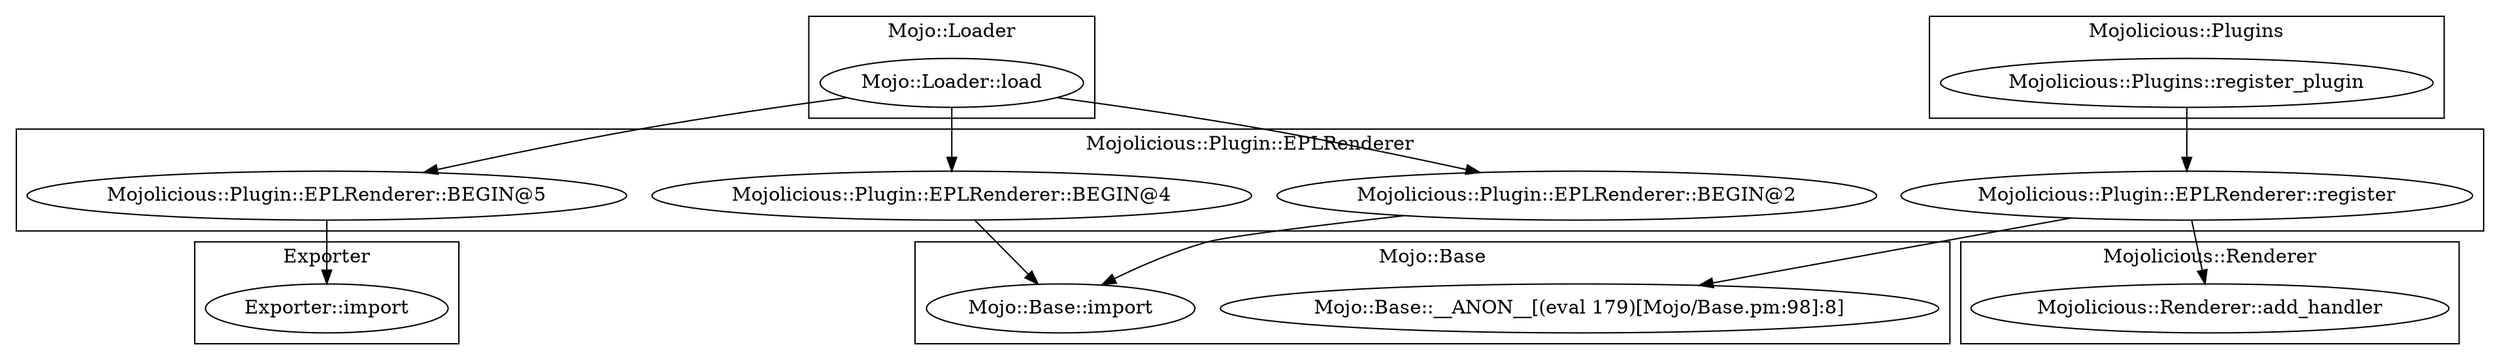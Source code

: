 digraph {
graph [overlap=false]
subgraph cluster_Mojolicious_Plugin_EPLRenderer {
	label="Mojolicious::Plugin::EPLRenderer";
	"Mojolicious::Plugin::EPLRenderer::BEGIN@5";
	"Mojolicious::Plugin::EPLRenderer::BEGIN@2";
	"Mojolicious::Plugin::EPLRenderer::register";
	"Mojolicious::Plugin::EPLRenderer::BEGIN@4";
}
subgraph cluster_Mojolicious_Renderer {
	label="Mojolicious::Renderer";
	"Mojolicious::Renderer::add_handler";
}
subgraph cluster_Exporter {
	label="Exporter";
	"Exporter::import";
}
subgraph cluster_Mojo_Base {
	label="Mojo::Base";
	"Mojo::Base::import";
	"Mojo::Base::__ANON__[(eval 179)[Mojo/Base.pm:98]:8]";
}
subgraph cluster_Mojo_Loader {
	label="Mojo::Loader";
	"Mojo::Loader::load";
}
subgraph cluster_Mojolicious_Plugins {
	label="Mojolicious::Plugins";
	"Mojolicious::Plugins::register_plugin";
}
"Mojolicious::Plugin::EPLRenderer::BEGIN@5" -> "Exporter::import";
"Mojo::Loader::load" -> "Mojolicious::Plugin::EPLRenderer::BEGIN@5";
"Mojolicious::Plugin::EPLRenderer::register" -> "Mojolicious::Renderer::add_handler";
"Mojo::Loader::load" -> "Mojolicious::Plugin::EPLRenderer::BEGIN@2";
"Mojolicious::Plugin::EPLRenderer::register" -> "Mojo::Base::__ANON__[(eval 179)[Mojo/Base.pm:98]:8]";
"Mojolicious::Plugin::EPLRenderer::BEGIN@2" -> "Mojo::Base::import";
"Mojolicious::Plugin::EPLRenderer::BEGIN@4" -> "Mojo::Base::import";
"Mojo::Loader::load" -> "Mojolicious::Plugin::EPLRenderer::BEGIN@4";
"Mojolicious::Plugins::register_plugin" -> "Mojolicious::Plugin::EPLRenderer::register";
}
